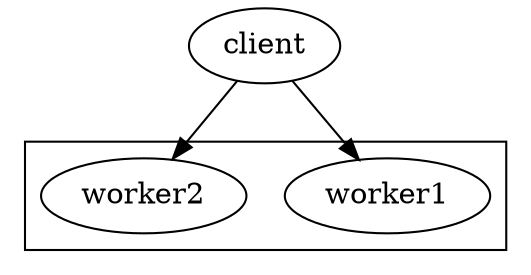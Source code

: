 digraph topology {

    subgraph cluster_worker {
        worker1
        worker2
        ip="127.0.0.1"
    }

    client -> worker1
	client -> worker2 [priority=2]
}
